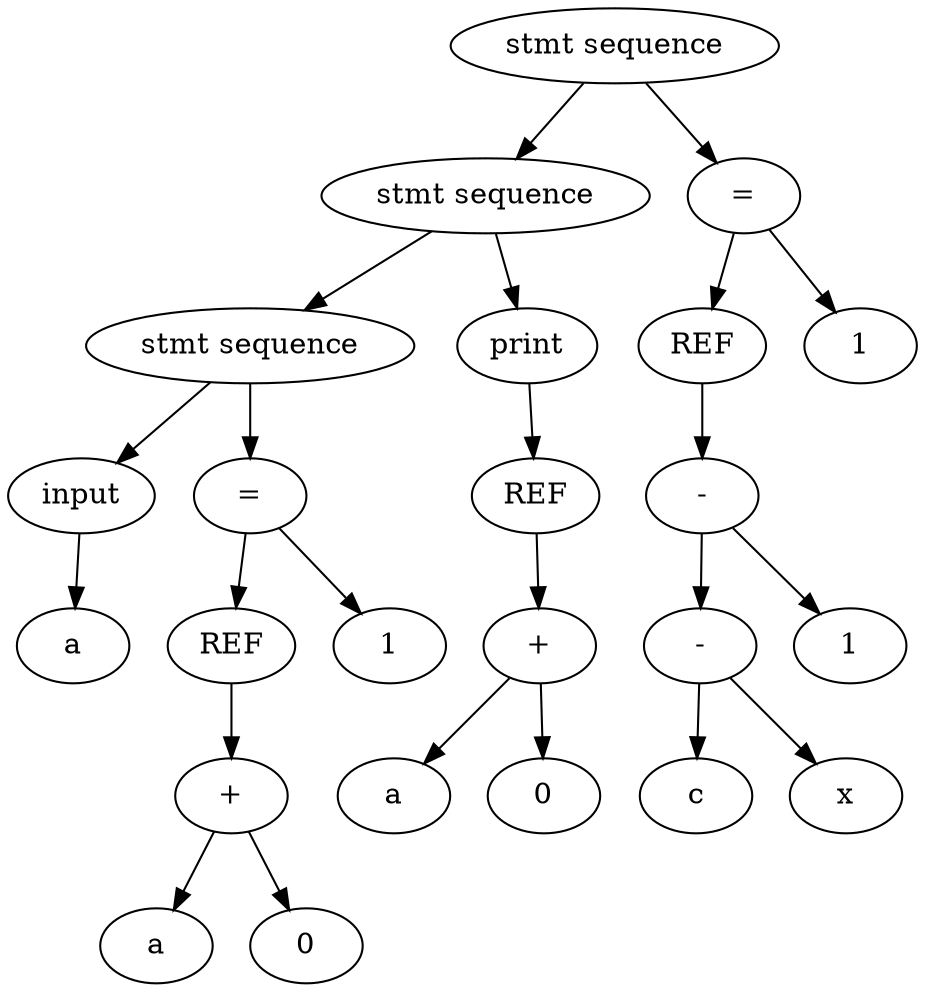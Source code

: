 digraph G {
	peak0x600001f403c0 [label = "stmt sequence"]
		peak0x600001f403c0 -> peak0x600001f40330
		peak0x600001f403c0 -> peak0x600001f403f0
	peak0x600001f40330 [label = "stmt sequence"]
		peak0x600001f40330 -> peak0x600001f40270
		peak0x600001f40330 -> peak0x600001141260
	peak0x600001f40270 [label = "stmt sequence"]
		peak0x600001f40270 -> peak0x6000011411e0
		peak0x600001f40270 -> peak0x600001f40240
	peak0x6000011411e0 [label = "input"]
		peak0x6000011411e0 -> peak0x600001f402d0
	peak0x600001f402d0 [label = "a"]
	peak0x600001f40240 [label = "="]
		peak0x600001f40240 -> peak0x600001141200
		peak0x600001f40240 -> peak0x600001141240
	peak0x600001141200 [label = "REF"]
		peak0x600001141200 -> peak0x600001f40300
	peak0x600001f40300 [label = "+"]
		peak0x600001f40300 -> peak0x600001f402a0
		peak0x600001f40300 -> peak0x600001141220
	peak0x600001f402a0 [label = "a"]
	peak0x600001141220 [label = "0"]
	peak0x600001141240 [label = "1"]
	peak0x600001141260 [label = "print"]
		peak0x600001141260 -> peak0x600001141280
	peak0x600001141280 [label = "REF"]
		peak0x600001141280 -> peak0x600001f40390
	peak0x600001f40390 [label = "+"]
		peak0x600001f40390 -> peak0x600001f40360
		peak0x600001f40390 -> peak0x6000011412a0
	peak0x600001f40360 [label = "a"]
	peak0x6000011412a0 [label = "0"]
	peak0x600001f403f0 [label = "="]
		peak0x600001f403f0 -> peak0x6000011412c0
		peak0x600001f403f0 -> peak0x600001141300
	peak0x6000011412c0 [label = "REF"]
		peak0x6000011412c0 -> peak0x600001f404b0
	peak0x600001f404b0 [label = "-"]
		peak0x600001f404b0 -> peak0x600001f40450
		peak0x600001f404b0 -> peak0x6000011412e0
	peak0x600001f40450 [label = "-"]
		peak0x600001f40450 -> peak0x600001f40420
		peak0x600001f40450 -> peak0x600001f40480
	peak0x600001f40420 [label = "c"]
	peak0x600001f40480 [label = "x"]
	peak0x6000011412e0 [label = "1"]
	peak0x600001141300 [label = "1"]
}

